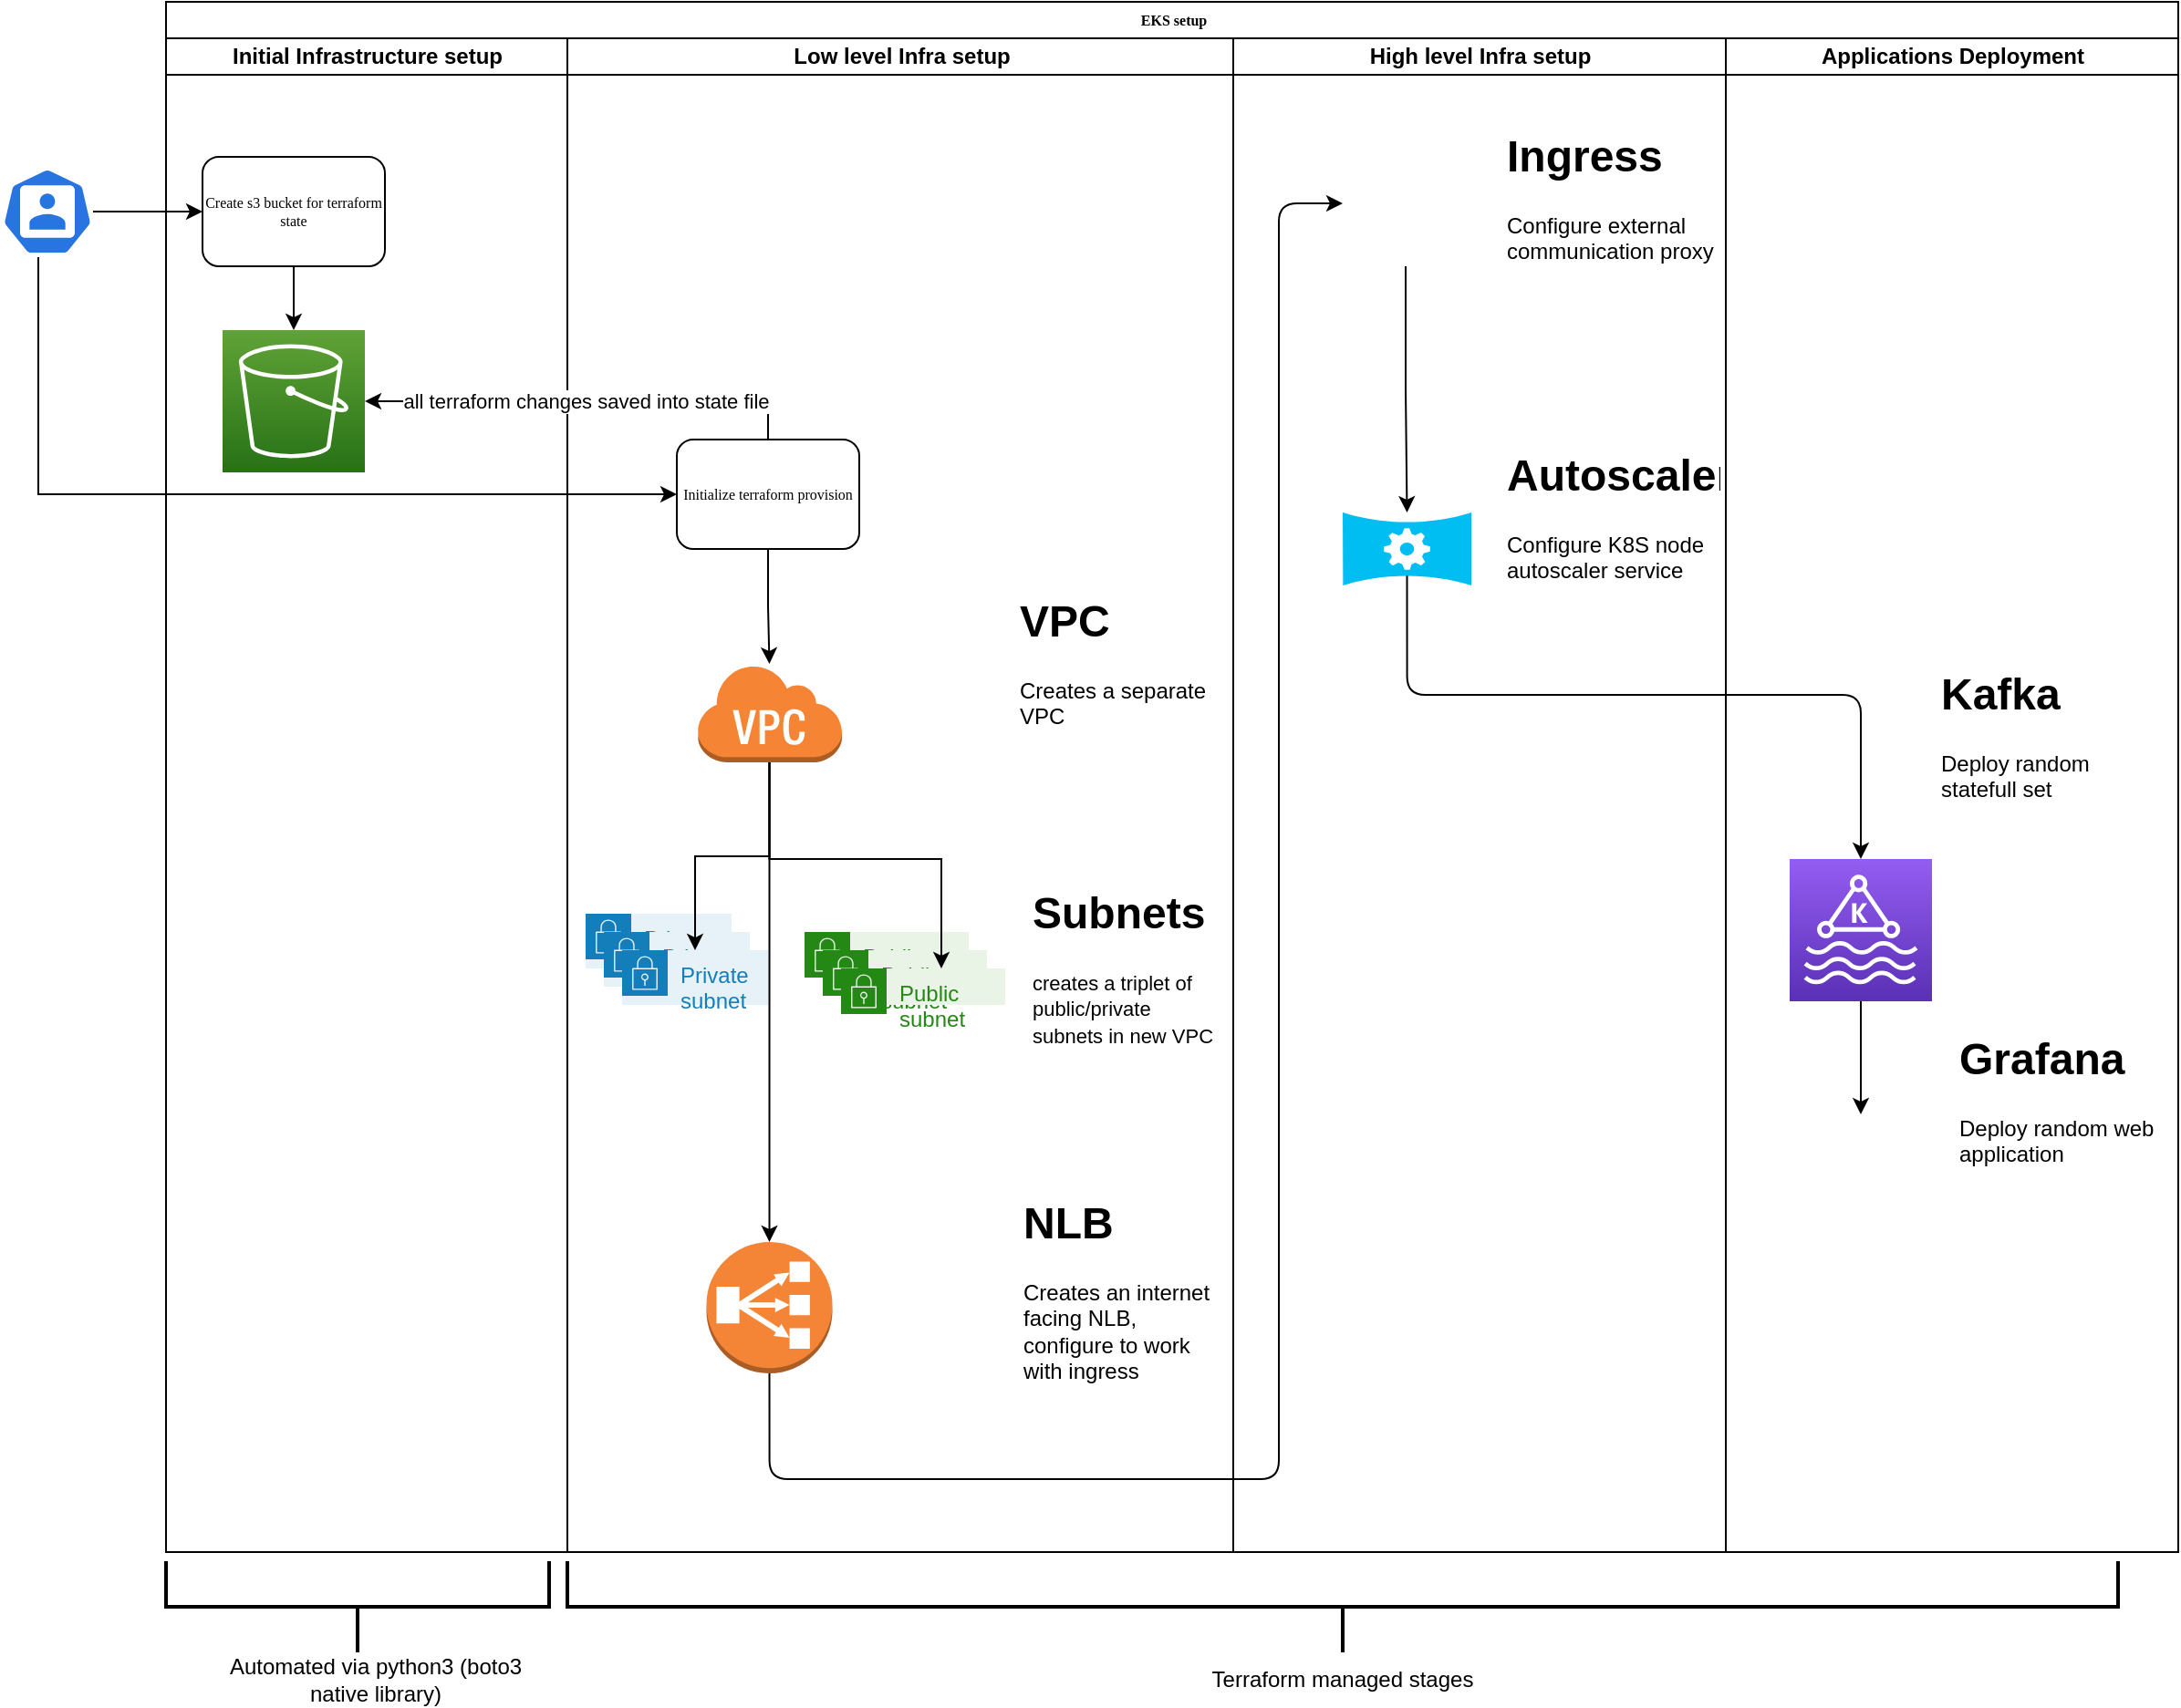 <mxfile version="15.1.0" type="github">
  <diagram name="Page-1" id="74e2e168-ea6b-b213-b513-2b3c1d86103e">
    <mxGraphModel dx="2474" dy="1313" grid="1" gridSize="10" guides="1" tooltips="1" connect="1" arrows="1" fold="1" page="1" pageScale="1" pageWidth="1100" pageHeight="850" background="none" math="0" shadow="0">
      <root>
        <mxCell id="0" />
        <mxCell id="1" parent="0" />
        <mxCell id="77e6c97f196da883-1" value="EKS setup" style="swimlane;html=1;childLayout=stackLayout;startSize=20;rounded=0;shadow=0;labelBackgroundColor=none;strokeWidth=1;fontFamily=Verdana;fontSize=8;align=center;" parent="1" vertex="1">
          <mxGeometry x="70" y="40" width="1103" height="850" as="geometry" />
        </mxCell>
        <mxCell id="77e6c97f196da883-2" value="Initial Infrastructure setup" style="swimlane;html=1;startSize=20;" parent="77e6c97f196da883-1" vertex="1">
          <mxGeometry y="20" width="220" height="830" as="geometry">
            <mxRectangle y="20" width="30" height="730" as="alternateBounds" />
          </mxGeometry>
        </mxCell>
        <mxCell id="rMbr4uKZXVMbSfvjZptH-8" value="" style="edgeStyle=orthogonalEdgeStyle;rounded=0;orthogonalLoop=1;jettySize=auto;html=1;" edge="1" parent="77e6c97f196da883-2" source="77e6c97f196da883-8" target="rMbr4uKZXVMbSfvjZptH-7">
          <mxGeometry relative="1" as="geometry" />
        </mxCell>
        <mxCell id="77e6c97f196da883-8" value="Create s3 bucket for terraform state" style="rounded=1;whiteSpace=wrap;html=1;shadow=0;labelBackgroundColor=none;strokeWidth=1;fontFamily=Verdana;fontSize=8;align=center;" parent="77e6c97f196da883-2" vertex="1">
          <mxGeometry x="20" y="65" width="100" height="60" as="geometry" />
        </mxCell>
        <mxCell id="rMbr4uKZXVMbSfvjZptH-7" value="" style="points=[[0,0,0],[0.25,0,0],[0.5,0,0],[0.75,0,0],[1,0,0],[0,1,0],[0.25,1,0],[0.5,1,0],[0.75,1,0],[1,1,0],[0,0.25,0],[0,0.5,0],[0,0.75,0],[1,0.25,0],[1,0.5,0],[1,0.75,0]];outlineConnect=0;fontColor=#232F3E;gradientColor=#60A337;gradientDirection=north;fillColor=#277116;strokeColor=#ffffff;dashed=0;verticalLabelPosition=bottom;verticalAlign=top;align=center;html=1;fontSize=12;fontStyle=0;aspect=fixed;shape=mxgraph.aws4.resourceIcon;resIcon=mxgraph.aws4.s3;" vertex="1" parent="77e6c97f196da883-2">
          <mxGeometry x="31" y="160" width="78" height="78" as="geometry" />
        </mxCell>
        <mxCell id="77e6c97f196da883-3" value="Low level Infra setup" style="swimlane;html=1;startSize=20;labelBorderColor=none;glass=0;" parent="77e6c97f196da883-1" vertex="1">
          <mxGeometry x="220" y="20" width="365" height="830" as="geometry" />
        </mxCell>
        <mxCell id="rMbr4uKZXVMbSfvjZptH-10" value="" style="edgeStyle=orthogonalEdgeStyle;rounded=0;orthogonalLoop=1;jettySize=auto;html=1;" edge="1" parent="77e6c97f196da883-3" source="77e6c97f196da883-11" target="rMbr4uKZXVMbSfvjZptH-9">
          <mxGeometry relative="1" as="geometry" />
        </mxCell>
        <mxCell id="77e6c97f196da883-11" value="Initialize terraform provision" style="rounded=1;whiteSpace=wrap;html=1;shadow=0;labelBackgroundColor=none;strokeWidth=1;fontFamily=Verdana;fontSize=8;align=center;" parent="77e6c97f196da883-3" vertex="1">
          <mxGeometry x="60" y="220" width="100" height="60" as="geometry" />
        </mxCell>
        <mxCell id="rMbr4uKZXVMbSfvjZptH-9" value="" style="outlineConnect=0;dashed=0;verticalLabelPosition=bottom;verticalAlign=top;align=center;html=1;shape=mxgraph.aws3.virtual_private_cloud;fillColor=#F58534;gradientColor=none;" vertex="1" parent="77e6c97f196da883-3">
          <mxGeometry x="71" y="343" width="79.5" height="54" as="geometry" />
        </mxCell>
        <mxCell id="rMbr4uKZXVMbSfvjZptH-11" value="Private subnet" style="points=[[0,0],[0.25,0],[0.5,0],[0.75,0],[1,0],[1,0.25],[1,0.5],[1,0.75],[1,1],[0.75,1],[0.5,1],[0.25,1],[0,1],[0,0.75],[0,0.5],[0,0.25]];outlineConnect=0;gradientColor=none;html=1;whiteSpace=wrap;fontSize=12;fontStyle=0;shape=mxgraph.aws4.group;grIcon=mxgraph.aws4.group_security_group;grStroke=0;strokeColor=#147EBA;fillColor=#E6F2F8;verticalAlign=top;align=left;spacingLeft=30;fontColor=#147EBA;dashed=0;" vertex="1" parent="77e6c97f196da883-3">
          <mxGeometry x="10" y="480" width="80" height="30" as="geometry" />
        </mxCell>
        <mxCell id="rMbr4uKZXVMbSfvjZptH-18" value="" style="group" vertex="1" connectable="0" parent="77e6c97f196da883-3">
          <mxGeometry x="20" y="490" width="90" height="40" as="geometry" />
        </mxCell>
        <mxCell id="rMbr4uKZXVMbSfvjZptH-15" value="Private subnet" style="points=[[0,0],[0.25,0],[0.5,0],[0.75,0],[1,0],[1,0.25],[1,0.5],[1,0.75],[1,1],[0.75,1],[0.5,1],[0.25,1],[0,1],[0,0.75],[0,0.5],[0,0.25]];outlineConnect=0;gradientColor=none;html=1;whiteSpace=wrap;fontSize=12;fontStyle=0;shape=mxgraph.aws4.group;grIcon=mxgraph.aws4.group_security_group;grStroke=0;strokeColor=#147EBA;fillColor=#E6F2F8;verticalAlign=top;align=left;spacingLeft=30;fontColor=#147EBA;dashed=0;" vertex="1" parent="rMbr4uKZXVMbSfvjZptH-18">
          <mxGeometry width="80" height="30" as="geometry" />
        </mxCell>
        <mxCell id="rMbr4uKZXVMbSfvjZptH-16" value="Private subnet" style="points=[[0,0],[0.25,0],[0.5,0],[0.75,0],[1,0],[1,0.25],[1,0.5],[1,0.75],[1,1],[0.75,1],[0.5,1],[0.25,1],[0,1],[0,0.75],[0,0.5],[0,0.25]];outlineConnect=0;gradientColor=none;html=1;whiteSpace=wrap;fontSize=12;fontStyle=0;shape=mxgraph.aws4.group;grIcon=mxgraph.aws4.group_security_group;grStroke=0;strokeColor=#147EBA;fillColor=#E6F2F8;verticalAlign=top;align=left;spacingLeft=30;fontColor=#147EBA;dashed=0;" vertex="1" parent="rMbr4uKZXVMbSfvjZptH-18">
          <mxGeometry x="10" y="10" width="80" height="30" as="geometry" />
        </mxCell>
        <mxCell id="rMbr4uKZXVMbSfvjZptH-19" value="" style="edgeStyle=orthogonalEdgeStyle;rounded=0;orthogonalLoop=1;jettySize=auto;html=1;" edge="1" parent="77e6c97f196da883-3" source="rMbr4uKZXVMbSfvjZptH-9" target="rMbr4uKZXVMbSfvjZptH-16">
          <mxGeometry relative="1" as="geometry" />
        </mxCell>
        <mxCell id="rMbr4uKZXVMbSfvjZptH-23" value="" style="outlineConnect=0;dashed=0;verticalLabelPosition=bottom;verticalAlign=top;align=center;html=1;shape=mxgraph.aws3.classic_load_balancer;fillColor=#F58536;gradientColor=none;" vertex="1" parent="77e6c97f196da883-3">
          <mxGeometry x="76.25" y="660" width="69" height="72" as="geometry" />
        </mxCell>
        <mxCell id="rMbr4uKZXVMbSfvjZptH-26" value="" style="endArrow=classic;html=1;exitX=0.5;exitY=1;exitDx=0;exitDy=0;exitPerimeter=0;entryX=0.5;entryY=0;entryDx=0;entryDy=0;entryPerimeter=0;edgeStyle=orthogonalEdgeStyle;" edge="1" parent="77e6c97f196da883-3" source="rMbr4uKZXVMbSfvjZptH-9" target="rMbr4uKZXVMbSfvjZptH-23">
          <mxGeometry width="50" height="50" relative="1" as="geometry">
            <mxPoint x="230" y="630" as="sourcePoint" />
            <mxPoint x="280" y="580" as="targetPoint" />
          </mxGeometry>
        </mxCell>
        <mxCell id="rMbr4uKZXVMbSfvjZptH-27" value="&lt;h1&gt;NLB&lt;/h1&gt;&lt;p&gt;Creates an internet facing NLB, configure to work with ingress&lt;/p&gt;" style="text;html=1;strokeColor=none;fillColor=none;spacing=5;spacingTop=-20;whiteSpace=wrap;overflow=hidden;rounded=0;" vertex="1" parent="77e6c97f196da883-3">
          <mxGeometry x="245" y="630" width="120" height="120" as="geometry" />
        </mxCell>
        <mxCell id="rMbr4uKZXVMbSfvjZptH-28" value="&lt;h1&gt;VPC&lt;/h1&gt;&lt;p&gt;Creates a separate VPC&lt;/p&gt;" style="text;html=1;strokeColor=none;fillColor=none;spacing=5;spacingTop=-20;whiteSpace=wrap;overflow=hidden;rounded=0;" vertex="1" parent="77e6c97f196da883-3">
          <mxGeometry x="242.5" y="300" width="125" height="80" as="geometry" />
        </mxCell>
        <mxCell id="rMbr4uKZXVMbSfvjZptH-29" value="&lt;h1&gt;Subnets&lt;/h1&gt;&lt;p&gt;&lt;span style=&quot;font-size: 11px ; text-align: center ; background-color: rgb(255 , 255 , 255)&quot;&gt;creates a triplet of public/private subnets in new VPC&lt;/span&gt;&lt;br&gt;&lt;/p&gt;" style="text;html=1;strokeColor=none;fillColor=none;spacing=5;spacingTop=-20;whiteSpace=wrap;overflow=hidden;rounded=0;" vertex="1" parent="77e6c97f196da883-3">
          <mxGeometry x="250" y="460" width="110" height="110" as="geometry" />
        </mxCell>
        <mxCell id="rMbr4uKZXVMbSfvjZptH-5" value="all terraform changes saved into state file" style="edgeStyle=orthogonalEdgeStyle;rounded=0;orthogonalLoop=1;jettySize=auto;html=1;entryX=1;entryY=0.5;entryDx=0;entryDy=0;exitX=0.5;exitY=0;exitDx=0;exitDy=0;entryPerimeter=0;" edge="1" parent="77e6c97f196da883-1" source="77e6c97f196da883-11" target="rMbr4uKZXVMbSfvjZptH-7">
          <mxGeometry relative="1" as="geometry">
            <mxPoint x="-60" y="150" as="sourcePoint" />
            <mxPoint x="260" y="200" as="targetPoint" />
          </mxGeometry>
        </mxCell>
        <mxCell id="77e6c97f196da883-4" value="High level Infra setup" style="swimlane;html=1;startSize=20;labelBorderColor=none;glass=0;" parent="77e6c97f196da883-1" vertex="1">
          <mxGeometry x="585" y="20" width="270" height="830" as="geometry" />
        </mxCell>
        <mxCell id="rMbr4uKZXVMbSfvjZptH-34" value="" style="edgeStyle=orthogonalEdgeStyle;rounded=0;orthogonalLoop=1;jettySize=auto;html=1;" edge="1" parent="77e6c97f196da883-4" source="rMbr4uKZXVMbSfvjZptH-30" target="rMbr4uKZXVMbSfvjZptH-33">
          <mxGeometry relative="1" as="geometry" />
        </mxCell>
        <mxCell id="rMbr4uKZXVMbSfvjZptH-30" value="" style="shape=image;html=1;verticalAlign=top;verticalLabelPosition=bottom;labelBackgroundColor=#ffffff;imageAspect=0;aspect=fixed;image=https://cdn1.iconfinder.com/data/icons/hex-ico/128/ingress.png" vertex="1" parent="77e6c97f196da883-4">
          <mxGeometry x="60" y="56" width="69" height="69" as="geometry" />
        </mxCell>
        <mxCell id="rMbr4uKZXVMbSfvjZptH-31" value="&lt;h1&gt;Ingress&lt;/h1&gt;&lt;p&gt;Configure external communication proxy&lt;/p&gt;" style="text;html=1;strokeColor=none;fillColor=none;spacing=5;spacingTop=-20;whiteSpace=wrap;overflow=hidden;rounded=0;" vertex="1" parent="77e6c97f196da883-4">
          <mxGeometry x="145" y="45" width="125" height="80" as="geometry" />
        </mxCell>
        <mxCell id="rMbr4uKZXVMbSfvjZptH-33" value="" style="verticalLabelPosition=bottom;html=1;verticalAlign=top;align=center;strokeColor=none;fillColor=#00BEF2;shape=mxgraph.azure.autoscale;" vertex="1" parent="77e6c97f196da883-4">
          <mxGeometry x="60" y="260" width="70.5" height="40" as="geometry" />
        </mxCell>
        <mxCell id="rMbr4uKZXVMbSfvjZptH-35" value="&lt;h1&gt;Autoscaler&amp;nbsp;&lt;/h1&gt;&lt;p&gt;Configure K8S node autoscaler service&amp;nbsp;&lt;/p&gt;" style="text;html=1;strokeColor=none;fillColor=none;spacing=5;spacingTop=-20;whiteSpace=wrap;overflow=hidden;rounded=0;" vertex="1" parent="77e6c97f196da883-4">
          <mxGeometry x="145" y="220" width="125" height="80" as="geometry" />
        </mxCell>
        <mxCell id="77e6c97f196da883-5" value="Applications Deployment" style="swimlane;html=1;startSize=20;labelBorderColor=none;glass=0;" parent="77e6c97f196da883-1" vertex="1">
          <mxGeometry x="855" y="20" width="248" height="830" as="geometry" />
        </mxCell>
        <mxCell id="rMbr4uKZXVMbSfvjZptH-73" value="" style="edgeStyle=orthogonalEdgeStyle;rounded=0;orthogonalLoop=1;jettySize=auto;html=1;" edge="1" parent="77e6c97f196da883-5" source="rMbr4uKZXVMbSfvjZptH-65" target="rMbr4uKZXVMbSfvjZptH-66">
          <mxGeometry relative="1" as="geometry" />
        </mxCell>
        <mxCell id="rMbr4uKZXVMbSfvjZptH-65" value="" style="points=[[0,0,0],[0.25,0,0],[0.5,0,0],[0.75,0,0],[1,0,0],[0,1,0],[0.25,1,0],[0.5,1,0],[0.75,1,0],[1,1,0],[0,0.25,0],[0,0.5,0],[0,0.75,0],[1,0.25,0],[1,0.5,0],[1,0.75,0]];outlineConnect=0;fontColor=#232F3E;gradientColor=#945DF2;gradientDirection=north;fillColor=#5A30B5;strokeColor=#ffffff;dashed=0;verticalLabelPosition=bottom;verticalAlign=top;align=center;html=1;fontSize=12;fontStyle=0;aspect=fixed;shape=mxgraph.aws4.resourceIcon;resIcon=mxgraph.aws4.managed_streaming_for_kafka;glass=0;" vertex="1" parent="77e6c97f196da883-5">
          <mxGeometry x="35" y="450" width="78" height="78" as="geometry" />
        </mxCell>
        <mxCell id="rMbr4uKZXVMbSfvjZptH-66" value="" style="shape=image;html=1;verticalAlign=top;verticalLabelPosition=bottom;labelBackgroundColor=#ffffff;imageAspect=0;aspect=fixed;image=https://cdn4.iconfinder.com/data/icons/logos-brands-5/24/grafana-128.png;glass=0;fillColor=#FFCCFF;gradientColor=none;" vertex="1" parent="77e6c97f196da883-5">
          <mxGeometry x="29" y="590" width="90" height="90" as="geometry" />
        </mxCell>
        <mxCell id="rMbr4uKZXVMbSfvjZptH-72" value="&lt;h1&gt;Kafka&lt;/h1&gt;&lt;p&gt;Deploy random statefull set&lt;/p&gt;" style="text;html=1;strokeColor=none;fillColor=none;spacing=5;spacingTop=-20;whiteSpace=wrap;overflow=hidden;rounded=0;" vertex="1" parent="77e6c97f196da883-5">
          <mxGeometry x="113" y="340" width="125" height="80" as="geometry" />
        </mxCell>
        <mxCell id="rMbr4uKZXVMbSfvjZptH-74" value="&lt;h1&gt;Grafana&lt;/h1&gt;&lt;p&gt;Deploy random web application&lt;/p&gt;" style="text;html=1;strokeColor=none;fillColor=none;spacing=5;spacingTop=-20;whiteSpace=wrap;overflow=hidden;rounded=0;" vertex="1" parent="77e6c97f196da883-5">
          <mxGeometry x="123" y="540" width="125" height="80" as="geometry" />
        </mxCell>
        <mxCell id="rMbr4uKZXVMbSfvjZptH-32" value="" style="endArrow=classic;html=1;entryX=0;entryY=0.5;entryDx=0;entryDy=0;exitX=0.5;exitY=1;exitDx=0;exitDy=0;exitPerimeter=0;edgeStyle=orthogonalEdgeStyle;" edge="1" parent="77e6c97f196da883-1" source="rMbr4uKZXVMbSfvjZptH-23" target="rMbr4uKZXVMbSfvjZptH-30">
          <mxGeometry width="50" height="50" relative="1" as="geometry">
            <mxPoint x="450" y="490" as="sourcePoint" />
            <mxPoint x="500" y="440" as="targetPoint" />
            <Array as="points">
              <mxPoint x="331" y="810" />
              <mxPoint x="610" y="810" />
              <mxPoint x="610" y="111" />
            </Array>
          </mxGeometry>
        </mxCell>
        <mxCell id="rMbr4uKZXVMbSfvjZptH-71" value="" style="endArrow=classic;html=1;entryX=0.5;entryY=0;entryDx=0;entryDy=0;entryPerimeter=0;exitX=0.5;exitY=0.865;exitDx=0;exitDy=0;exitPerimeter=0;edgeStyle=orthogonalEdgeStyle;" edge="1" parent="77e6c97f196da883-1" source="rMbr4uKZXVMbSfvjZptH-33" target="rMbr4uKZXVMbSfvjZptH-65">
          <mxGeometry width="50" height="50" relative="1" as="geometry">
            <mxPoint x="510" y="530" as="sourcePoint" />
            <mxPoint x="560" y="480" as="targetPoint" />
            <Array as="points">
              <mxPoint x="680" y="380" />
              <mxPoint x="929" y="380" />
            </Array>
          </mxGeometry>
        </mxCell>
        <mxCell id="rMbr4uKZXVMbSfvjZptH-3" value="" style="edgeStyle=orthogonalEdgeStyle;rounded=0;orthogonalLoop=1;jettySize=auto;html=1;" edge="1" parent="1" source="rMbr4uKZXVMbSfvjZptH-2" target="77e6c97f196da883-8">
          <mxGeometry relative="1" as="geometry" />
        </mxCell>
        <mxCell id="rMbr4uKZXVMbSfvjZptH-2" value="" style="html=1;dashed=0;whitespace=wrap;fillColor=#2875E2;strokeColor=#ffffff;points=[[0.005,0.63,0],[0.1,0.2,0],[0.9,0.2,0],[0.5,0,0],[0.995,0.63,0],[0.72,0.99,0],[0.5,1,0],[0.28,0.99,0]];shape=mxgraph.kubernetes.icon;prIcon=user" vertex="1" parent="1">
          <mxGeometry x="-20" y="131" width="50" height="48" as="geometry" />
        </mxCell>
        <mxCell id="rMbr4uKZXVMbSfvjZptH-4" value="" style="edgeStyle=orthogonalEdgeStyle;rounded=0;orthogonalLoop=1;jettySize=auto;html=1;entryX=0;entryY=0.5;entryDx=0;entryDy=0;" edge="1" parent="1" target="77e6c97f196da883-11">
          <mxGeometry relative="1" as="geometry">
            <mxPoint y="180" as="sourcePoint" />
            <mxPoint x="-20" y="230" as="targetPoint" />
            <Array as="points">
              <mxPoint y="310" />
            </Array>
          </mxGeometry>
        </mxCell>
        <mxCell id="rMbr4uKZXVMbSfvjZptH-17" value="" style="group" vertex="1" connectable="0" parent="1">
          <mxGeometry x="420" y="550" width="110" height="40" as="geometry" />
        </mxCell>
        <mxCell id="rMbr4uKZXVMbSfvjZptH-12" value="Public subnet" style="points=[[0,0],[0.25,0],[0.5,0],[0.75,0],[1,0],[1,0.25],[1,0.5],[1,0.75],[1,1],[0.75,1],[0.5,1],[0.25,1],[0,1],[0,0.75],[0,0.5],[0,0.25]];outlineConnect=0;gradientColor=none;html=1;whiteSpace=wrap;fontSize=12;fontStyle=0;shape=mxgraph.aws4.group;grIcon=mxgraph.aws4.group_security_group;grStroke=0;strokeColor=#248814;fillColor=#E9F3E6;verticalAlign=top;align=left;spacingLeft=30;fontColor=#248814;dashed=0;" vertex="1" parent="rMbr4uKZXVMbSfvjZptH-17">
          <mxGeometry width="90" height="20" as="geometry" />
        </mxCell>
        <mxCell id="rMbr4uKZXVMbSfvjZptH-13" value="Public subnet" style="points=[[0,0],[0.25,0],[0.5,0],[0.75,0],[1,0],[1,0.25],[1,0.5],[1,0.75],[1,1],[0.75,1],[0.5,1],[0.25,1],[0,1],[0,0.75],[0,0.5],[0,0.25]];outlineConnect=0;gradientColor=none;html=1;whiteSpace=wrap;fontSize=12;fontStyle=0;shape=mxgraph.aws4.group;grIcon=mxgraph.aws4.group_security_group;grStroke=0;strokeColor=#248814;fillColor=#E9F3E6;verticalAlign=top;align=left;spacingLeft=30;fontColor=#248814;dashed=0;" vertex="1" parent="rMbr4uKZXVMbSfvjZptH-17">
          <mxGeometry x="10" y="10" width="90" height="20" as="geometry" />
        </mxCell>
        <mxCell id="rMbr4uKZXVMbSfvjZptH-14" value="Public subnet" style="points=[[0,0],[0.25,0],[0.5,0],[0.75,0],[1,0],[1,0.25],[1,0.5],[1,0.75],[1,1],[0.75,1],[0.5,1],[0.25,1],[0,1],[0,0.75],[0,0.5],[0,0.25]];outlineConnect=0;gradientColor=none;html=1;whiteSpace=wrap;fontSize=12;fontStyle=0;shape=mxgraph.aws4.group;grIcon=mxgraph.aws4.group_security_group;grStroke=0;strokeColor=#248814;fillColor=#E9F3E6;verticalAlign=top;align=left;spacingLeft=30;fontColor=#248814;dashed=0;" vertex="1" parent="rMbr4uKZXVMbSfvjZptH-17">
          <mxGeometry x="20" y="20" width="90" height="20" as="geometry" />
        </mxCell>
        <mxCell id="rMbr4uKZXVMbSfvjZptH-20" value="" style="edgeStyle=orthogonalEdgeStyle;rounded=0;orthogonalLoop=1;jettySize=auto;html=1;" edge="1" parent="1" source="rMbr4uKZXVMbSfvjZptH-9" target="rMbr4uKZXVMbSfvjZptH-14">
          <mxGeometry relative="1" as="geometry">
            <Array as="points">
              <mxPoint x="401" y="510" />
              <mxPoint x="495" y="510" />
            </Array>
          </mxGeometry>
        </mxCell>
        <mxCell id="rMbr4uKZXVMbSfvjZptH-67" value="" style="strokeWidth=2;html=1;shape=mxgraph.flowchart.annotation_2;align=left;labelPosition=right;pointerEvents=1;glass=0;fillColor=#FFCCFF;gradientColor=none;direction=north;" vertex="1" parent="1">
          <mxGeometry x="290" y="895" width="850" height="50" as="geometry" />
        </mxCell>
        <mxCell id="rMbr4uKZXVMbSfvjZptH-68" value="Terraform managed stages" style="text;html=1;strokeColor=none;fillColor=none;align=center;verticalAlign=middle;whiteSpace=wrap;rounded=0;glass=0;" vertex="1" parent="1">
          <mxGeometry x="630" y="950" width="170" height="20" as="geometry" />
        </mxCell>
        <mxCell id="rMbr4uKZXVMbSfvjZptH-69" value="" style="strokeWidth=2;html=1;shape=mxgraph.flowchart.annotation_2;align=left;labelPosition=right;pointerEvents=1;glass=0;fillColor=#FFCCFF;gradientColor=none;direction=north;" vertex="1" parent="1">
          <mxGeometry x="70" y="895" width="210" height="50" as="geometry" />
        </mxCell>
        <mxCell id="rMbr4uKZXVMbSfvjZptH-70" value="Automated via python3 (boto3 native library)" style="text;html=1;strokeColor=none;fillColor=none;align=center;verticalAlign=middle;whiteSpace=wrap;rounded=0;glass=0;" vertex="1" parent="1">
          <mxGeometry x="100" y="950" width="170" height="20" as="geometry" />
        </mxCell>
      </root>
    </mxGraphModel>
  </diagram>
</mxfile>
